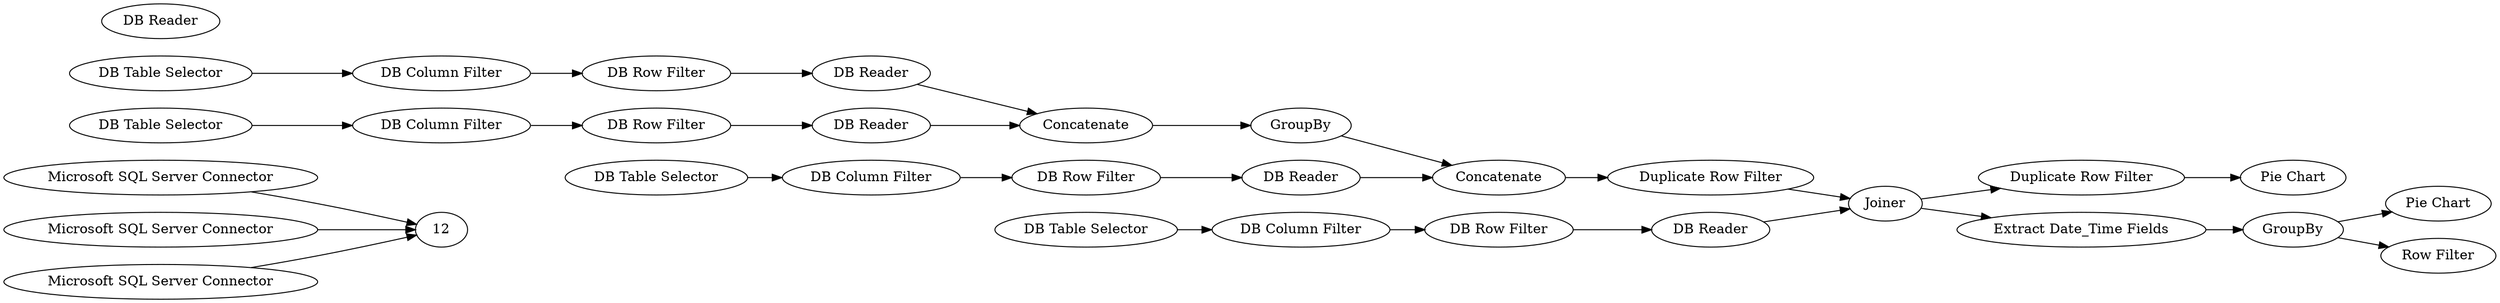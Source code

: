 digraph {
	1 [label="Microsoft SQL Server Connector"]
	2 [label="Microsoft SQL Server Connector"]
	3 [label="Microsoft SQL Server Connector"]
	17 [label="DB Table Selector"]
	18 [label="DB Column Filter"]
	19 [label="DB Row Filter"]
	20 [label="DB Reader"]
	21 [label="DB Table Selector"]
	22 [label="DB Column Filter"]
	23 [label="DB Row Filter"]
	24 [label="DB Table Selector"]
	25 [label="DB Column Filter"]
	26 [label="DB Row Filter"]
	28 [label="DB Reader"]
	29 [label=Concatenate]
	30 [label="DB Reader"]
	31 [label=Concatenate]
	32 [label=GroupBy]
	33 [label="DB Table Selector"]
	34 [label="DB Column Filter"]
	35 [label="DB Row Filter"]
	36 [label="DB Reader"]
	37 [label=Joiner]
	38 [label="Pie Chart"]
	39 [label="Duplicate Row Filter"]
	40 [label="Duplicate Row Filter"]
	41 [label="Extract Date_Time Fields"]
	42 [label="DB Reader"]
	43 [label="Pie Chart"]
	44 [label=GroupBy]
	45 [label="Row Filter"]
	17 -> 18
	18 -> 19
	19 -> 20
	20 -> 31
	21 -> 22
	22 -> 23
	23 -> 30
	24 -> 25
	25 -> 26
	26 -> 28
	28 -> 29
	29 -> 32
	30 -> 29
	31 -> 40
	32 -> 31
	33 -> 34
	34 -> 35
	35 -> 36
	36 -> 37
	37 -> 39
	37 -> 41
	39 -> 38
	40 -> 37
	41 -> 44
	44 -> 45
	44 -> 43
	1 -> 12
	2 -> 12
	3 -> 12
	rankdir=LR
}
